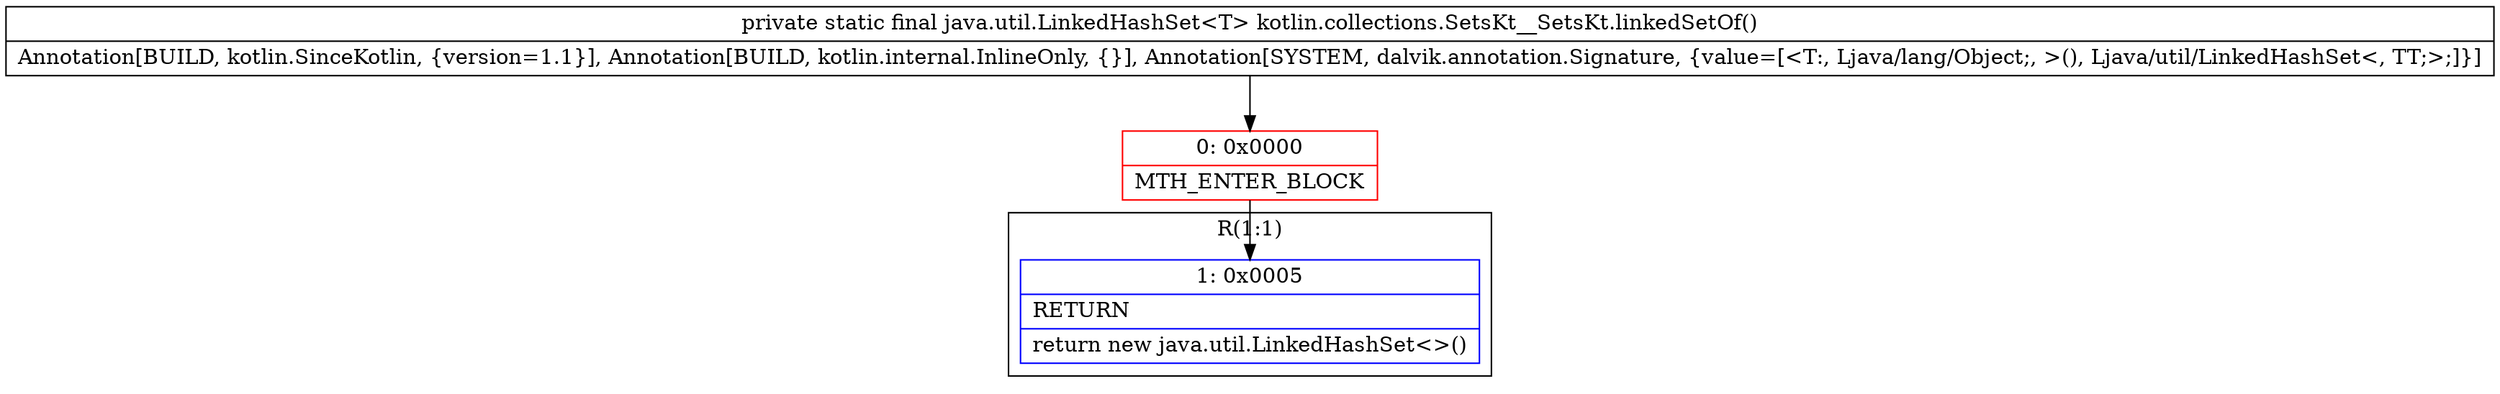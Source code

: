 digraph "CFG forkotlin.collections.SetsKt__SetsKt.linkedSetOf()Ljava\/util\/LinkedHashSet;" {
subgraph cluster_Region_1647965633 {
label = "R(1:1)";
node [shape=record,color=blue];
Node_1 [shape=record,label="{1\:\ 0x0005|RETURN\l|return new java.util.LinkedHashSet\<\>()\l}"];
}
Node_0 [shape=record,color=red,label="{0\:\ 0x0000|MTH_ENTER_BLOCK\l}"];
MethodNode[shape=record,label="{private static final java.util.LinkedHashSet\<T\> kotlin.collections.SetsKt__SetsKt.linkedSetOf()  | Annotation[BUILD, kotlin.SinceKotlin, \{version=1.1\}], Annotation[BUILD, kotlin.internal.InlineOnly, \{\}], Annotation[SYSTEM, dalvik.annotation.Signature, \{value=[\<T:, Ljava\/lang\/Object;, \>(), Ljava\/util\/LinkedHashSet\<, TT;\>;]\}]\l}"];
MethodNode -> Node_0;
Node_0 -> Node_1;
}

